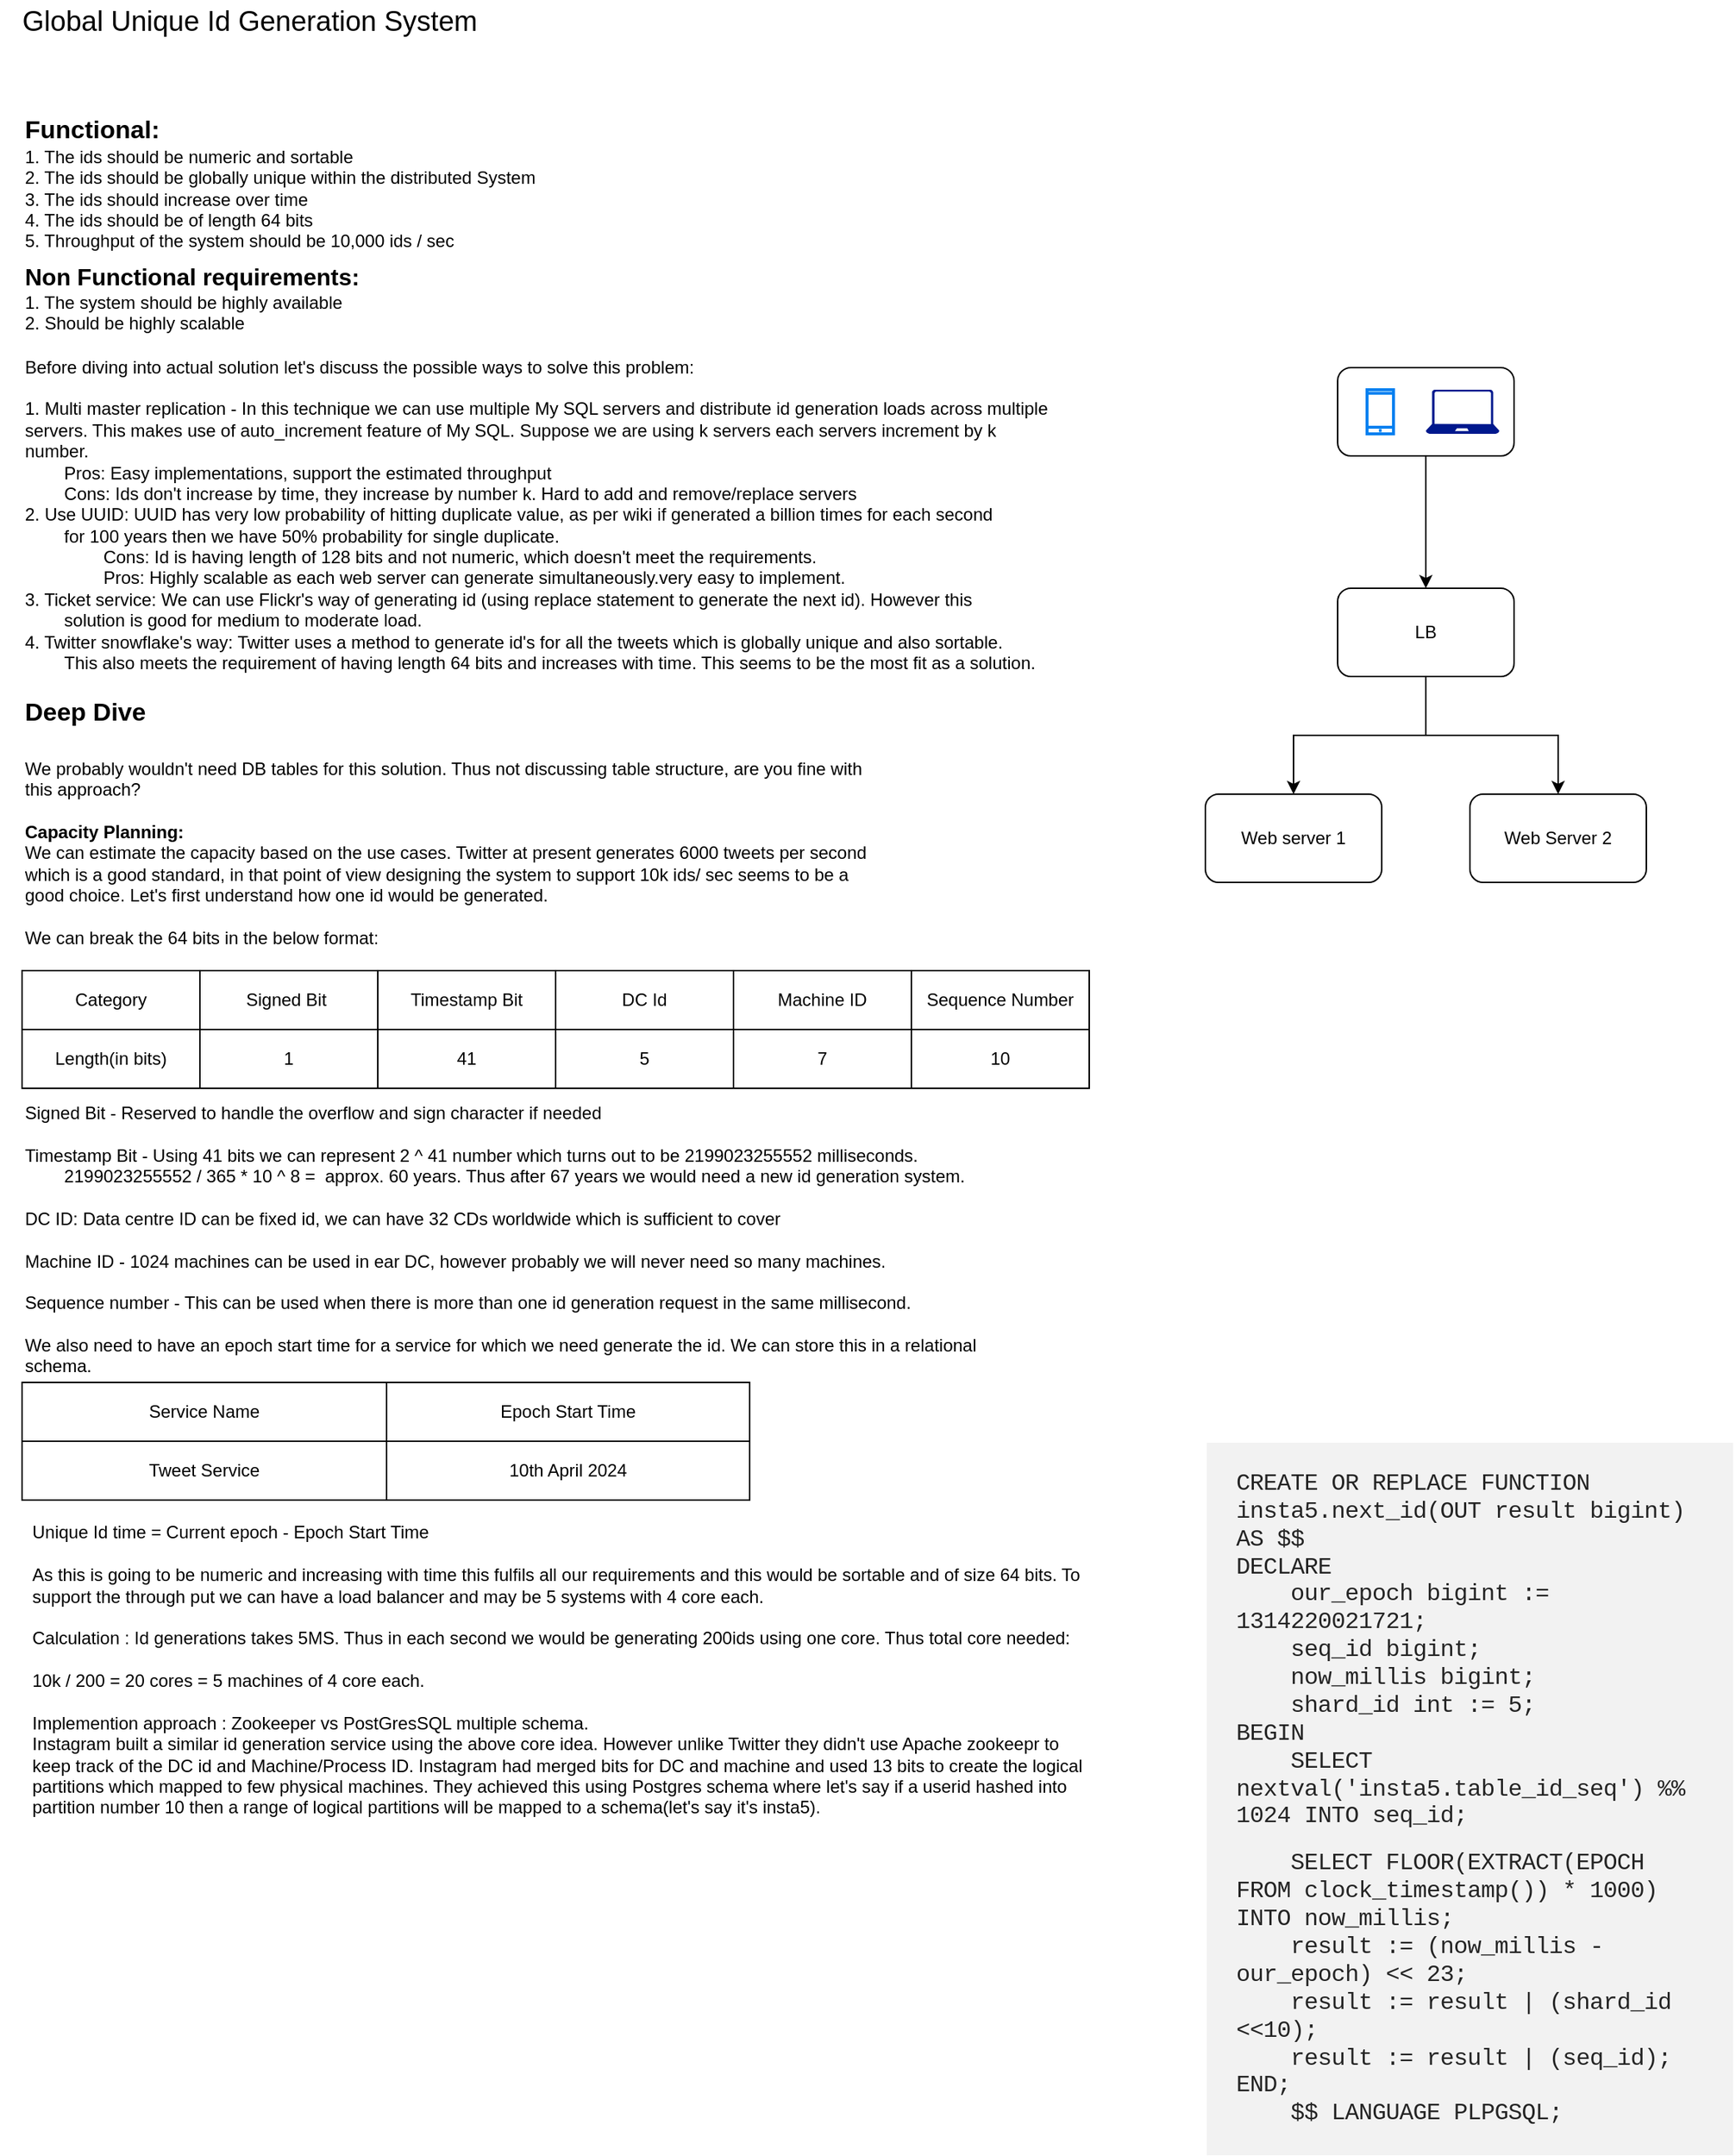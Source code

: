 <mxfile version="24.3.1" type="github">
  <diagram name="Page-1" id="5rw8_xuSiJQBggX3PjnT">
    <mxGraphModel dx="1586" dy="1190" grid="1" gridSize="10" guides="1" tooltips="1" connect="1" arrows="1" fold="1" page="1" pageScale="1" pageWidth="827" pageHeight="1169" math="0" shadow="0">
      <root>
        <mxCell id="0" />
        <mxCell id="1" parent="0" />
        <mxCell id="YMMeXwshyKwuWub0eHVM-1" value="&lt;font style=&quot;font-size: 19px;&quot;&gt;Global Unique Id Generation System&lt;/font&gt;" style="text;strokeColor=none;align=center;fillColor=none;html=1;verticalAlign=middle;whiteSpace=wrap;rounded=0;" vertex="1" parent="1">
          <mxGeometry x="30" y="20" width="340" height="30" as="geometry" />
        </mxCell>
        <mxCell id="YMMeXwshyKwuWub0eHVM-3" value="&lt;span style=&quot;white-space: nowrap;&quot;&gt;&lt;font style=&quot;font-size: 17px;&quot;&gt;&lt;b&gt;Functional:&lt;/b&gt;&lt;/font&gt;&lt;/span&gt;&lt;div style=&quot;white-space: nowrap;&quot;&gt;1. The ids should be numeric and sortable&lt;/div&gt;&lt;div style=&quot;white-space: nowrap;&quot;&gt;2. The ids should be globally unique within the distributed System&lt;/div&gt;&lt;div style=&quot;white-space: nowrap;&quot;&gt;3. The ids should increase over time&lt;/div&gt;&lt;div style=&quot;white-space: nowrap;&quot;&gt;4. The ids should be of length 64 bits&lt;/div&gt;&lt;div style=&quot;white-space: nowrap;&quot;&gt;5. Throughput of the system should be 10,000 ids / sec&lt;/div&gt;" style="text;strokeColor=none;align=left;fillColor=none;html=1;verticalAlign=middle;whiteSpace=wrap;rounded=0;" vertex="1" parent="1">
          <mxGeometry x="45" y="80" width="465" height="130" as="geometry" />
        </mxCell>
        <mxCell id="YMMeXwshyKwuWub0eHVM-4" value="&lt;font style=&quot;font-size: 16px;&quot;&gt;&lt;b&gt;Non Functional requirements:&lt;/b&gt;&lt;/font&gt;&lt;div&gt;1. The system should be highly available&lt;/div&gt;&lt;div&gt;2. Should be highly scalable&lt;/div&gt;&lt;div&gt;&lt;br&gt;&lt;/div&gt;" style="text;strokeColor=none;align=left;fillColor=none;html=1;verticalAlign=middle;whiteSpace=wrap;rounded=0;" vertex="1" parent="1">
          <mxGeometry x="45" y="200" width="305" height="60" as="geometry" />
        </mxCell>
        <mxCell id="YMMeXwshyKwuWub0eHVM-5" value="Before diving into actual solution let&#39;s discuss the possible ways to solve this problem:&lt;div&gt;&lt;br&gt;&lt;/div&gt;&lt;div&gt;1. Multi master replication - In this technique we can use multiple My SQL servers and distribute id generation loads across multiple servers. This makes use of auto_increment feature of My SQL. Suppose we are using k servers each servers increment by k number.&amp;nbsp;&lt;/div&gt;&lt;div&gt;&lt;span style=&quot;white-space: pre;&quot;&gt;&#x9;Pros: Easy implementations, support the estimated throughput&lt;/span&gt;&lt;br&gt;&lt;/div&gt;&lt;div&gt;&lt;span style=&quot;white-space: pre;&quot;&gt;&lt;span style=&quot;white-space: pre;&quot;&gt;&#x9;Cons: Ids don&#39;t increase by time, they increase by number k. Hard to add and remove/replace servers&lt;/span&gt;&lt;br&gt;&lt;/span&gt;&lt;/div&gt;&lt;div&gt;&lt;span style=&quot;white-space: pre;&quot;&gt;2. Use UUID: UUID has very low probability of hitting duplicate value, as per wiki if generated a billion times for each second&lt;/span&gt; &lt;/div&gt;&lt;div&gt;&lt;span style=&quot;white-space: pre;&quot;&gt;&#x9;&lt;/span&gt;for 100 years then we have 50% probability for single duplicate.&lt;/div&gt;&lt;div&gt;&lt;span style=&quot;white-space: pre;&quot;&gt;&#x9;&#x9;Cons: Id is having length of 128 bits and not numeric, which doesn&#39;t meet the requirements.&lt;/span&gt;&lt;br&gt;&lt;/div&gt;&lt;div&gt;&lt;span style=&quot;white-space: pre;&quot;&gt;&lt;span style=&quot;white-space: pre;&quot;&gt;&#x9;&lt;/span&gt;&lt;span style=&quot;white-space: pre;&quot;&gt;&#x9;Pros: Highly scalable as each web server can generate simultaneously.very easy to implement.&lt;/span&gt;&lt;br&gt;&lt;/span&gt;&lt;/div&gt;&lt;div&gt;&lt;span style=&quot;white-space: pre;&quot;&gt;&lt;span style=&quot;white-space: pre;&quot;&gt;3. Ticket service: We can use Flickr&#39;s way of generating id (using replace statement to generate the next id). However this&lt;/span&gt;&lt;/span&gt;&lt;/div&gt;&lt;div&gt;&lt;span style=&quot;white-space: pre;&quot;&gt;&lt;span style=&quot;white-space: pre;&quot;&gt;&lt;span style=&quot;white-space: pre;&quot;&gt;&#x9;solution is good for medium to moderate load.&lt;/span&gt;&lt;br&gt;&lt;/span&gt;&lt;/span&gt;&lt;/div&gt;&lt;div&gt;&lt;span style=&quot;white-space: pre;&quot;&gt;4. Twitter snowflake&#39;s way: Twitter uses a method to generate id&#39;s for all the tweets which is globally unique and also sortable&lt;/span&gt;&lt;span style=&quot;white-space: pre;&quot;&gt;.&amp;nbsp;&lt;/span&gt;&lt;/div&gt;&lt;div&gt;&lt;span style=&quot;white-space: pre;&quot;&gt;&lt;span style=&quot;white-space: pre;&quot;&gt;&#x9;&lt;/span&gt;This also meets the requirement of having length 64 bits and increases with time. This seems to be the most fit as a solution.&lt;/span&gt;&lt;/div&gt;" style="text;strokeColor=none;align=left;fillColor=none;html=1;verticalAlign=middle;whiteSpace=wrap;rounded=0;" vertex="1" parent="1">
          <mxGeometry x="45" y="260" width="705" height="220" as="geometry" />
        </mxCell>
        <mxCell id="YMMeXwshyKwuWub0eHVM-6" value="&lt;font style=&quot;font-size: 17px;&quot;&gt;&lt;b&gt;Deep Dive&lt;/b&gt;&lt;/font&gt;" style="text;strokeColor=none;align=left;fillColor=none;html=1;verticalAlign=middle;whiteSpace=wrap;rounded=0;" vertex="1" parent="1">
          <mxGeometry x="45" y="490" width="625" height="30" as="geometry" />
        </mxCell>
        <mxCell id="YMMeXwshyKwuWub0eHVM-8" value="We probably wouldn&#39;t need DB tables for this solution. Thus not discussing table structure, are you fine with this approach?&lt;div&gt;&lt;br&gt;&lt;/div&gt;&lt;div&gt;&lt;b&gt;Capacity Planning:&lt;/b&gt;&lt;/div&gt;&lt;div&gt;We can estimate the capacity based on the use cases. Twitter at present generates 6000 tweets per second which is a good standard, in that point of view designing the system to support 10k ids/ sec seems to be a good choice. Let&#39;s first understand how one id would be generated.&lt;/div&gt;&lt;div&gt;&lt;br&gt;&lt;/div&gt;&lt;div&gt;We can break the 64 bits in the below format:&lt;/div&gt;" style="text;strokeColor=none;align=left;fillColor=none;html=1;verticalAlign=middle;whiteSpace=wrap;rounded=0;" vertex="1" parent="1">
          <mxGeometry x="45" y="530" width="590" height="140" as="geometry" />
        </mxCell>
        <mxCell id="YMMeXwshyKwuWub0eHVM-9" value="" style="shape=table;startSize=0;container=1;collapsible=0;childLayout=tableLayout;" vertex="1" parent="1">
          <mxGeometry x="45" y="680" width="726" height="80" as="geometry" />
        </mxCell>
        <mxCell id="YMMeXwshyKwuWub0eHVM-16" style="shape=tableRow;horizontal=0;startSize=0;swimlaneHead=0;swimlaneBody=0;strokeColor=inherit;top=0;left=0;bottom=0;right=0;collapsible=0;dropTarget=0;fillColor=none;points=[[0,0.5],[1,0.5]];portConstraint=eastwest;" vertex="1" parent="YMMeXwshyKwuWub0eHVM-9">
          <mxGeometry width="726" height="40" as="geometry" />
        </mxCell>
        <mxCell id="YMMeXwshyKwuWub0eHVM-22" value="Category" style="shape=partialRectangle;html=1;whiteSpace=wrap;connectable=0;strokeColor=inherit;overflow=hidden;fillColor=none;top=0;left=0;bottom=0;right=0;pointerEvents=1;" vertex="1" parent="YMMeXwshyKwuWub0eHVM-16">
          <mxGeometry width="121" height="40" as="geometry">
            <mxRectangle width="121" height="40" as="alternateBounds" />
          </mxGeometry>
        </mxCell>
        <mxCell id="YMMeXwshyKwuWub0eHVM-17" value="Signed Bit&amp;nbsp;" style="shape=partialRectangle;html=1;whiteSpace=wrap;connectable=0;strokeColor=inherit;overflow=hidden;fillColor=none;top=0;left=0;bottom=0;right=0;pointerEvents=1;" vertex="1" parent="YMMeXwshyKwuWub0eHVM-16">
          <mxGeometry x="121" width="121" height="40" as="geometry">
            <mxRectangle width="121" height="40" as="alternateBounds" />
          </mxGeometry>
        </mxCell>
        <mxCell id="YMMeXwshyKwuWub0eHVM-18" value="Timestamp Bit" style="shape=partialRectangle;html=1;whiteSpace=wrap;connectable=0;strokeColor=inherit;overflow=hidden;fillColor=none;top=0;left=0;bottom=0;right=0;pointerEvents=1;" vertex="1" parent="YMMeXwshyKwuWub0eHVM-16">
          <mxGeometry x="242" width="121" height="40" as="geometry">
            <mxRectangle width="121" height="40" as="alternateBounds" />
          </mxGeometry>
        </mxCell>
        <mxCell id="YMMeXwshyKwuWub0eHVM-19" value="DC Id" style="shape=partialRectangle;html=1;whiteSpace=wrap;connectable=0;strokeColor=inherit;overflow=hidden;fillColor=none;top=0;left=0;bottom=0;right=0;pointerEvents=1;" vertex="1" parent="YMMeXwshyKwuWub0eHVM-16">
          <mxGeometry x="363" width="121" height="40" as="geometry">
            <mxRectangle width="121" height="40" as="alternateBounds" />
          </mxGeometry>
        </mxCell>
        <mxCell id="YMMeXwshyKwuWub0eHVM-20" value="Machine ID" style="shape=partialRectangle;html=1;whiteSpace=wrap;connectable=0;strokeColor=inherit;overflow=hidden;fillColor=none;top=0;left=0;bottom=0;right=0;pointerEvents=1;" vertex="1" parent="YMMeXwshyKwuWub0eHVM-16">
          <mxGeometry x="484" width="121" height="40" as="geometry">
            <mxRectangle width="121" height="40" as="alternateBounds" />
          </mxGeometry>
        </mxCell>
        <mxCell id="YMMeXwshyKwuWub0eHVM-21" value="Sequence Number" style="shape=partialRectangle;html=1;whiteSpace=wrap;connectable=0;strokeColor=inherit;overflow=hidden;fillColor=none;top=0;left=0;bottom=0;right=0;pointerEvents=1;" vertex="1" parent="YMMeXwshyKwuWub0eHVM-16">
          <mxGeometry x="605" width="121" height="40" as="geometry">
            <mxRectangle width="121" height="40" as="alternateBounds" />
          </mxGeometry>
        </mxCell>
        <mxCell id="YMMeXwshyKwuWub0eHVM-10" value="" style="shape=tableRow;horizontal=0;startSize=0;swimlaneHead=0;swimlaneBody=0;strokeColor=inherit;top=0;left=0;bottom=0;right=0;collapsible=0;dropTarget=0;fillColor=none;points=[[0,0.5],[1,0.5]];portConstraint=eastwest;" vertex="1" parent="YMMeXwshyKwuWub0eHVM-9">
          <mxGeometry y="40" width="726" height="40" as="geometry" />
        </mxCell>
        <mxCell id="YMMeXwshyKwuWub0eHVM-23" value="Length(in bits)" style="shape=partialRectangle;html=1;whiteSpace=wrap;connectable=0;strokeColor=inherit;overflow=hidden;fillColor=none;top=0;left=0;bottom=0;right=0;pointerEvents=1;" vertex="1" parent="YMMeXwshyKwuWub0eHVM-10">
          <mxGeometry width="121" height="40" as="geometry">
            <mxRectangle width="121" height="40" as="alternateBounds" />
          </mxGeometry>
        </mxCell>
        <mxCell id="YMMeXwshyKwuWub0eHVM-11" value="1" style="shape=partialRectangle;html=1;whiteSpace=wrap;connectable=0;strokeColor=inherit;overflow=hidden;fillColor=none;top=0;left=0;bottom=0;right=0;pointerEvents=1;" vertex="1" parent="YMMeXwshyKwuWub0eHVM-10">
          <mxGeometry x="121" width="121" height="40" as="geometry">
            <mxRectangle width="121" height="40" as="alternateBounds" />
          </mxGeometry>
        </mxCell>
        <mxCell id="YMMeXwshyKwuWub0eHVM-12" value="41" style="shape=partialRectangle;html=1;whiteSpace=wrap;connectable=0;strokeColor=inherit;overflow=hidden;fillColor=none;top=0;left=0;bottom=0;right=0;pointerEvents=1;" vertex="1" parent="YMMeXwshyKwuWub0eHVM-10">
          <mxGeometry x="242" width="121" height="40" as="geometry">
            <mxRectangle width="121" height="40" as="alternateBounds" />
          </mxGeometry>
        </mxCell>
        <mxCell id="YMMeXwshyKwuWub0eHVM-13" value="5" style="shape=partialRectangle;html=1;whiteSpace=wrap;connectable=0;strokeColor=inherit;overflow=hidden;fillColor=none;top=0;left=0;bottom=0;right=0;pointerEvents=1;" vertex="1" parent="YMMeXwshyKwuWub0eHVM-10">
          <mxGeometry x="363" width="121" height="40" as="geometry">
            <mxRectangle width="121" height="40" as="alternateBounds" />
          </mxGeometry>
        </mxCell>
        <mxCell id="YMMeXwshyKwuWub0eHVM-14" value="7" style="shape=partialRectangle;html=1;whiteSpace=wrap;connectable=0;strokeColor=inherit;overflow=hidden;fillColor=none;top=0;left=0;bottom=0;right=0;pointerEvents=1;" vertex="1" parent="YMMeXwshyKwuWub0eHVM-10">
          <mxGeometry x="484" width="121" height="40" as="geometry">
            <mxRectangle width="121" height="40" as="alternateBounds" />
          </mxGeometry>
        </mxCell>
        <mxCell id="YMMeXwshyKwuWub0eHVM-15" value="10" style="shape=partialRectangle;html=1;whiteSpace=wrap;connectable=0;strokeColor=inherit;overflow=hidden;fillColor=none;top=0;left=0;bottom=0;right=0;pointerEvents=1;" vertex="1" parent="YMMeXwshyKwuWub0eHVM-10">
          <mxGeometry x="605" width="121" height="40" as="geometry">
            <mxRectangle width="121" height="40" as="alternateBounds" />
          </mxGeometry>
        </mxCell>
        <mxCell id="YMMeXwshyKwuWub0eHVM-25" value="Signed Bit - Reserved to handle the overflow and sign character if needed&lt;div&gt;&lt;br&gt;&lt;/div&gt;&lt;div&gt;Timestamp Bit - Using 41 bits we can represent 2 ^ 41 number which turns out to be 2199023255552 milliseconds.&lt;/div&gt;&lt;div&gt;&lt;span style=&quot;white-space: pre;&quot;&gt;&#x9;&lt;/span&gt;2199023255552 / 365 * 10 ^ 8 = &amp;nbsp;approx. 60 years. Thus after 67 years we would need a new id generation system.&lt;br&gt;&lt;/div&gt;&lt;div&gt;&lt;br&gt;&lt;/div&gt;&lt;div&gt;DC ID: Data centre ID can be fixed id, we can have 32 CDs worldwide which is sufficient to cover&lt;/div&gt;&lt;div&gt;&lt;br&gt;&lt;/div&gt;&lt;div&gt;Machine ID - 1024 machines can be used in ear DC, however probably we will never need so many machines.&lt;/div&gt;&lt;div&gt;&lt;br&gt;&lt;/div&gt;&lt;div&gt;Sequence number - This can be used when there is more than one id generation request in the same millisecond.&lt;/div&gt;&lt;div&gt;&lt;br&gt;&lt;/div&gt;&lt;div&gt;We also need to have an epoch start time for a service for which we need generate the id. We can store this in a relational schema.&lt;/div&gt;&lt;div&gt;&lt;br&gt;&lt;/div&gt;" style="text;strokeColor=none;align=left;fillColor=none;html=1;verticalAlign=middle;whiteSpace=wrap;rounded=0;" vertex="1" parent="1">
          <mxGeometry x="45" y="770" width="660" height="200" as="geometry" />
        </mxCell>
        <mxCell id="YMMeXwshyKwuWub0eHVM-27" value="" style="shape=table;startSize=0;container=1;collapsible=0;childLayout=tableLayout;" vertex="1" parent="1">
          <mxGeometry x="45" y="960" width="495" height="80" as="geometry" />
        </mxCell>
        <mxCell id="YMMeXwshyKwuWub0eHVM-28" value="" style="shape=tableRow;horizontal=0;startSize=0;swimlaneHead=0;swimlaneBody=0;strokeColor=inherit;top=0;left=0;bottom=0;right=0;collapsible=0;dropTarget=0;fillColor=none;points=[[0,0.5],[1,0.5]];portConstraint=eastwest;" vertex="1" parent="YMMeXwshyKwuWub0eHVM-27">
          <mxGeometry width="495" height="40" as="geometry" />
        </mxCell>
        <mxCell id="YMMeXwshyKwuWub0eHVM-29" value="Service Name" style="shape=partialRectangle;html=1;whiteSpace=wrap;connectable=0;strokeColor=inherit;overflow=hidden;fillColor=none;top=0;left=0;bottom=0;right=0;pointerEvents=1;" vertex="1" parent="YMMeXwshyKwuWub0eHVM-28">
          <mxGeometry width="248" height="40" as="geometry">
            <mxRectangle width="248" height="40" as="alternateBounds" />
          </mxGeometry>
        </mxCell>
        <mxCell id="YMMeXwshyKwuWub0eHVM-30" value="Epoch Start Time" style="shape=partialRectangle;html=1;whiteSpace=wrap;connectable=0;strokeColor=inherit;overflow=hidden;fillColor=none;top=0;left=0;bottom=0;right=0;pointerEvents=1;" vertex="1" parent="YMMeXwshyKwuWub0eHVM-28">
          <mxGeometry x="248" width="247" height="40" as="geometry">
            <mxRectangle width="247" height="40" as="alternateBounds" />
          </mxGeometry>
        </mxCell>
        <mxCell id="YMMeXwshyKwuWub0eHVM-31" value="" style="shape=tableRow;horizontal=0;startSize=0;swimlaneHead=0;swimlaneBody=0;strokeColor=inherit;top=0;left=0;bottom=0;right=0;collapsible=0;dropTarget=0;fillColor=none;points=[[0,0.5],[1,0.5]];portConstraint=eastwest;" vertex="1" parent="YMMeXwshyKwuWub0eHVM-27">
          <mxGeometry y="40" width="495" height="40" as="geometry" />
        </mxCell>
        <mxCell id="YMMeXwshyKwuWub0eHVM-32" value="Tweet Service" style="shape=partialRectangle;html=1;whiteSpace=wrap;connectable=0;strokeColor=inherit;overflow=hidden;fillColor=none;top=0;left=0;bottom=0;right=0;pointerEvents=1;" vertex="1" parent="YMMeXwshyKwuWub0eHVM-31">
          <mxGeometry width="248" height="40" as="geometry">
            <mxRectangle width="248" height="40" as="alternateBounds" />
          </mxGeometry>
        </mxCell>
        <mxCell id="YMMeXwshyKwuWub0eHVM-33" value="10th April 2024" style="shape=partialRectangle;html=1;whiteSpace=wrap;connectable=0;strokeColor=inherit;overflow=hidden;fillColor=none;top=0;left=0;bottom=0;right=0;pointerEvents=1;" vertex="1" parent="YMMeXwshyKwuWub0eHVM-31">
          <mxGeometry x="248" width="247" height="40" as="geometry">
            <mxRectangle width="247" height="40" as="alternateBounds" />
          </mxGeometry>
        </mxCell>
        <mxCell id="YMMeXwshyKwuWub0eHVM-34" value="Unique Id time = Current epoch - Epoch Start Time&lt;div&gt;&lt;br&gt;&lt;/div&gt;&lt;div&gt;As this is going to be numeric and increasing with time this fulfils all our requirements and this would be sortable and of size 64 bits. To support the through put we can have a load balancer and may be 5 systems with 4 core each.&lt;/div&gt;&lt;div&gt;&lt;br&gt;&lt;/div&gt;&lt;div&gt;Calculation : Id generations takes 5MS. Thus in each second we would be generating 200ids using one core. Thus total core needed:&lt;/div&gt;&lt;div&gt;&lt;br&gt;&lt;/div&gt;&lt;div&gt;10k / 200 = 20 cores = 5 machines of 4 core each.&lt;/div&gt;&lt;div&gt;&lt;br&gt;&lt;/div&gt;&lt;div&gt;Implemention approach : Zookeeper vs PostGresSQL multiple schema.&lt;/div&gt;&lt;div&gt;Instagram built a similar id generation service using the above core idea. However unlike Twitter they didn&#39;t use Apache zookeepr to keep track of the DC id and Machine/Process ID. Instagram had merged bits for DC and machine and used 13 bits to create the logical partitions which mapped to few physical machines. They achieved this using Postgres schema where let&#39;s say if a userid hashed into partition number 10 then a range of logical partitions will be mapped to a schema(let&#39;s say it&#39;s insta5).&lt;/div&gt;&lt;div&gt;&lt;br&gt;&lt;/div&gt;&lt;div&gt;&lt;br&gt;&lt;/div&gt;" style="text;strokeColor=none;align=left;fillColor=none;html=1;verticalAlign=middle;whiteSpace=wrap;rounded=0;" vertex="1" parent="1">
          <mxGeometry x="50" y="1060" width="720" height="220" as="geometry" />
        </mxCell>
        <mxCell id="YMMeXwshyKwuWub0eHVM-39" value="" style="edgeStyle=orthogonalEdgeStyle;rounded=0;orthogonalLoop=1;jettySize=auto;html=1;" edge="1" parent="1" source="YMMeXwshyKwuWub0eHVM-35" target="YMMeXwshyKwuWub0eHVM-38">
          <mxGeometry relative="1" as="geometry" />
        </mxCell>
        <mxCell id="YMMeXwshyKwuWub0eHVM-35" value="" style="rounded=1;whiteSpace=wrap;html=1;" vertex="1" parent="1">
          <mxGeometry x="940" y="270" width="120" height="60" as="geometry" />
        </mxCell>
        <mxCell id="YMMeXwshyKwuWub0eHVM-36" value="" style="html=1;verticalLabelPosition=bottom;align=center;labelBackgroundColor=#ffffff;verticalAlign=top;strokeWidth=2;strokeColor=#0080F0;shadow=0;dashed=0;shape=mxgraph.ios7.icons.smartphone;" vertex="1" parent="1">
          <mxGeometry x="960" y="285" width="18" height="30" as="geometry" />
        </mxCell>
        <mxCell id="YMMeXwshyKwuWub0eHVM-37" value="" style="sketch=0;aspect=fixed;pointerEvents=1;shadow=0;dashed=0;html=1;strokeColor=none;labelPosition=center;verticalLabelPosition=bottom;verticalAlign=top;align=center;fillColor=#00188D;shape=mxgraph.azure.laptop" vertex="1" parent="1">
          <mxGeometry x="1000" y="285" width="50" height="30" as="geometry" />
        </mxCell>
        <mxCell id="YMMeXwshyKwuWub0eHVM-41" value="" style="edgeStyle=orthogonalEdgeStyle;rounded=0;orthogonalLoop=1;jettySize=auto;html=1;" edge="1" parent="1" source="YMMeXwshyKwuWub0eHVM-38" target="YMMeXwshyKwuWub0eHVM-40">
          <mxGeometry relative="1" as="geometry" />
        </mxCell>
        <mxCell id="YMMeXwshyKwuWub0eHVM-43" style="edgeStyle=orthogonalEdgeStyle;rounded=0;orthogonalLoop=1;jettySize=auto;html=1;exitX=0.5;exitY=1;exitDx=0;exitDy=0;" edge="1" parent="1" source="YMMeXwshyKwuWub0eHVM-38" target="YMMeXwshyKwuWub0eHVM-42">
          <mxGeometry relative="1" as="geometry" />
        </mxCell>
        <mxCell id="YMMeXwshyKwuWub0eHVM-38" value="LB" style="rounded=1;whiteSpace=wrap;html=1;" vertex="1" parent="1">
          <mxGeometry x="940" y="420" width="120" height="60" as="geometry" />
        </mxCell>
        <mxCell id="YMMeXwshyKwuWub0eHVM-40" value="Web server 1" style="whiteSpace=wrap;html=1;rounded=1;" vertex="1" parent="1">
          <mxGeometry x="850" y="560" width="120" height="60" as="geometry" />
        </mxCell>
        <mxCell id="YMMeXwshyKwuWub0eHVM-42" value="Web Server 2" style="rounded=1;whiteSpace=wrap;html=1;" vertex="1" parent="1">
          <mxGeometry x="1030" y="560" width="120" height="60" as="geometry" />
        </mxCell>
        <mxCell id="YMMeXwshyKwuWub0eHVM-44" value="&lt;pre style=&quot;text-align: start; box-sizing: inherit; margin-top: 56px; margin-bottom: 0px; border: medium; color: rgb(36, 36, 36); overflow-x: auto; font-family: source-code-pro, Menlo, Monaco, &amp;quot;Courier New&amp;quot;, Courier, monospace; padding: 20px; border-radius: 0px; background: rgb(242, 242, 242);&quot; class=&quot;pg ph pi pj pk pl pm pn po ax pp bj&quot;&gt;&lt;span style=&quot;box-sizing: inherit; display: block; font-size: 16px; white-space: pre-wrap; letter-spacing: -0.022em; line-height: 1.18; margin-top: -0.09em; margin-bottom: -0.09em; min-width: fit-content;&quot; data-selectable-paragraph=&quot;&quot; class=&quot;oo nm fr pm b hq pq pr l ig ps&quot; id=&quot;fc17&quot;&gt;CREATE OR REPLACE FUNCTION insta5.next_id(OUT result bigint) AS $$&lt;br style=&quot;box-sizing: inherit;&quot;&gt;DECLARE&lt;br style=&quot;box-sizing: inherit;&quot;&gt;    our_epoch bigint := 1314220021721;&lt;br style=&quot;box-sizing: inherit;&quot;&gt;    seq_id bigint;&lt;br style=&quot;box-sizing: inherit;&quot;&gt;    now_millis bigint;&lt;br style=&quot;box-sizing: inherit;&quot;&gt;    shard_id int := 5;&lt;br style=&quot;box-sizing: inherit;&quot;&gt;BEGIN&lt;br style=&quot;box-sizing: inherit;&quot;&gt;    SELECT nextval(&#39;insta5.table_id_seq&#39;) %% 1024 INTO seq_id;&lt;/span&gt;&lt;span style=&quot;box-sizing: inherit; display: block; font-size: 16px; white-space: pre-wrap; letter-spacing: -0.022em; line-height: 1.18; margin-bottom: -0.09em; min-width: fit-content; margin-top: 0.91em;&quot; data-selectable-paragraph=&quot;&quot; class=&quot;oo nm fr pm b hq pt pr l ig ps&quot; id=&quot;9622&quot;&gt;    SELECT FLOOR(EXTRACT(EPOCH FROM clock_timestamp()) * 1000) INTO now_millis;&lt;br style=&quot;box-sizing: inherit;&quot;&gt;    result := (now_millis - our_epoch) &amp;lt;&amp;lt; 23;&lt;br style=&quot;box-sizing: inherit;&quot;&gt;    result := result | (shard_id &amp;lt;&amp;lt;10);&lt;br style=&quot;box-sizing: inherit;&quot;&gt;    result := result | (seq_id);&lt;br style=&quot;box-sizing: inherit;&quot;&gt;END;&lt;br style=&quot;box-sizing: inherit;&quot;&gt;    $$ LANGUAGE PLPGSQL;&lt;/span&gt;&lt;/pre&gt;" style="text;strokeColor=none;align=center;fillColor=none;html=1;verticalAlign=middle;whiteSpace=wrap;rounded=0;" vertex="1" parent="1">
          <mxGeometry x="850" y="1080" width="360" height="270" as="geometry" />
        </mxCell>
      </root>
    </mxGraphModel>
  </diagram>
</mxfile>
